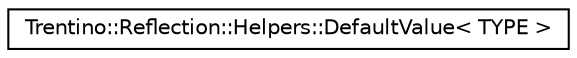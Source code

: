 digraph G
{
  edge [fontname="Helvetica",fontsize="10",labelfontname="Helvetica",labelfontsize="10"];
  node [fontname="Helvetica",fontsize="10",shape=record];
  rankdir="LR";
  Node1 [label="Trentino::Reflection::Helpers::DefaultValue\< TYPE \>",height=0.2,width=0.4,color="black", fillcolor="white", style="filled",URL="$class_trentino_1_1_reflection_1_1_helpers_1_1_default_value.html"];
}
